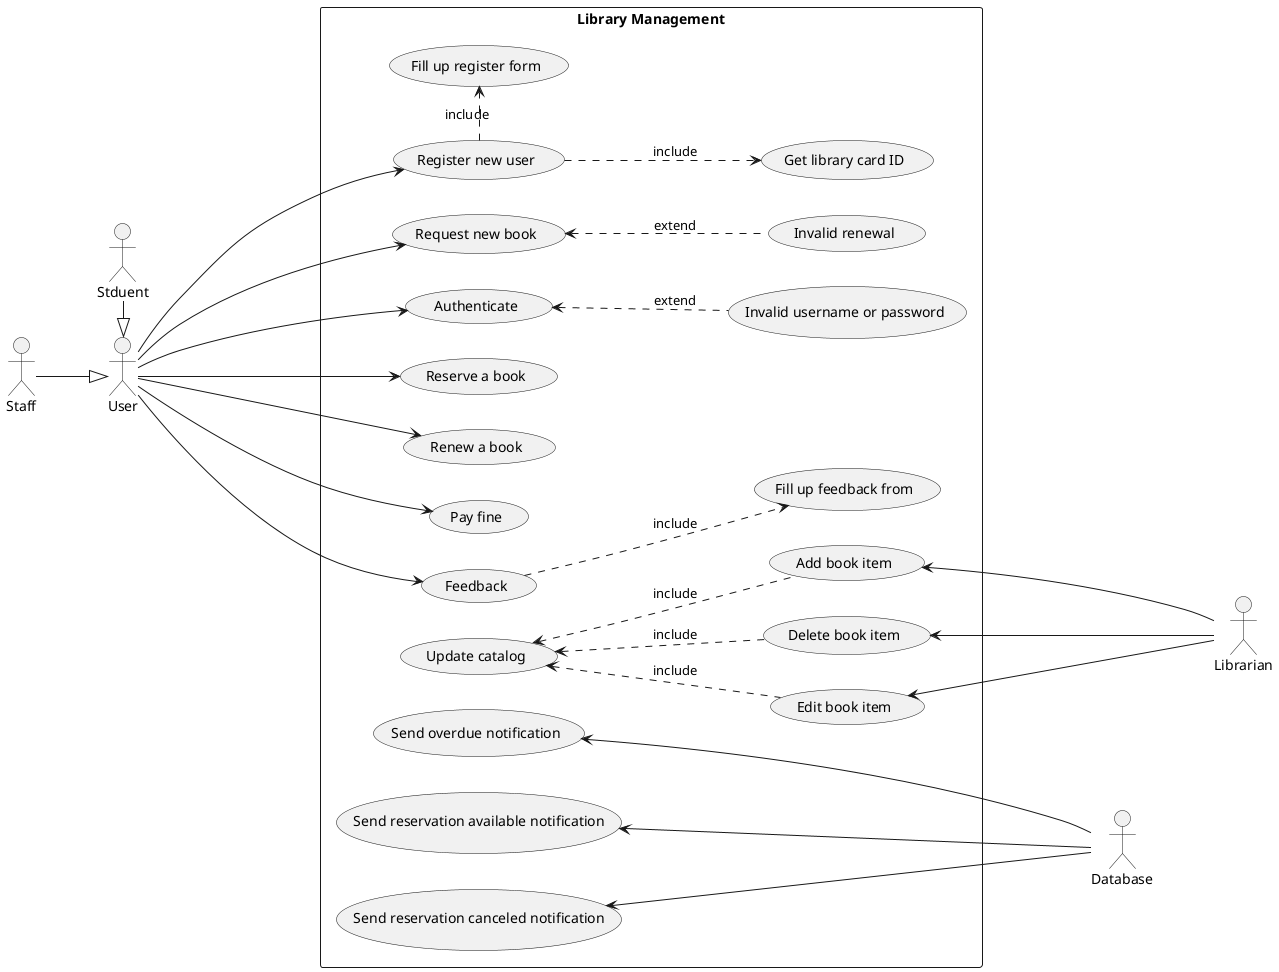 @startuml
left to right direction

/' Actor define here '/
actor User as user
actor Stduent as student
actor Staff as staff
actor Librarian as librarian
actor Database as database_
/'''''''''''''''''''''/

student -|> user
staff --|> user

rectangle "Library Management" {
    /'usecase define here '/
    usecase (Authenticate) as auth
    usecase (Reserve a book) as reserve_book
    usecase (Request new book) as request_new_book
    usecase (Renew a book) as renew_book
    usecase (Pay fine) as pay_fine
    usecase (Feedback) as feedback
    usecase (Register new user) as register_new_user
    usecase (Get library card ID) as get_lib_id
    usecase (Fill up register form) as fill_reg_form
    usecase (Fill up feedback from) as fill_feedback_form
    usecase (Invalid username or password) as invalid_info
    usecase (Invalid renewal) as invalid_renew
    usecase (Add book item) as add_book
    usecase (Delete book item) as delete_book
    usecase (Edit book item) as edit_book
    usecase (Update catalog) as update_catalog
    usecase (Send overdue notification) as send_overdue
    usecase (Send reservation available notification) as send_reservation_available
    usecase (Send reservation canceled notification) as send_reservation_canceled

    /''''''''''''''''''''''/
    user ----> auth
    user ----> reserve_book
    user ----> request_new_book
    user ----> renew_book
    user ----> pay_fine
    user ----> feedback
    user ----> register_new_user
    register_new_user .right.> fill_reg_form: include
    register_new_user .down.> get_lib_id: include
    feedback .down.> fill_feedback_form: include
    invalid_info .up.> auth: extend
    invalid_renew .up.>request_new_book: extend
    add_book <---- librarian         
    delete_book <---- librarian
    edit_book <---- librarian
    update_catalog <.down. add_book: include 
    update_catalog <.down. delete_book: include
    update_catalog <.down. edit_book: include
    send_overdue <---- database_
    send_reservation_available <---- database_
    send_reservation_canceled <---- database_

@enduml